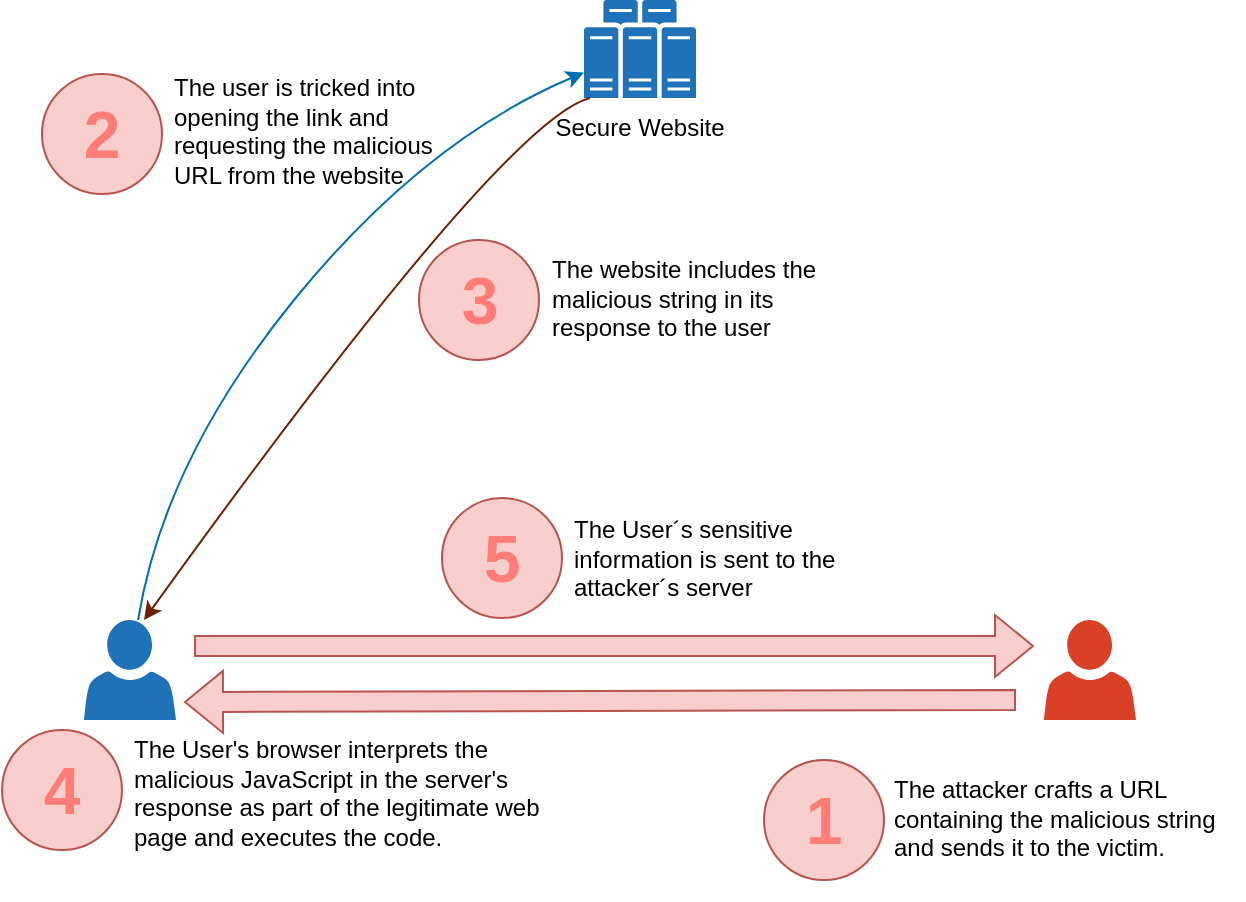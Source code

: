 <mxfile version="21.6.1" type="device">
  <diagram name="Side-1" id="NZKtHc8JouDEG-MxU4M3">
    <mxGraphModel dx="873" dy="475" grid="0" gridSize="10" guides="1" tooltips="1" connect="1" arrows="1" fold="1" page="1" pageScale="1" pageWidth="1169" pageHeight="827" math="0" shadow="0">
      <root>
        <mxCell id="0" />
        <mxCell id="1" parent="0" />
        <mxCell id="XdvBYJU34_IIMdK2Z1Uv-1" value="" style="sketch=0;pointerEvents=1;shadow=0;dashed=0;html=1;strokeColor=none;labelPosition=center;verticalLabelPosition=bottom;verticalAlign=top;outlineConnect=0;align=center;shape=mxgraph.office.users.user;fillColor=#2072B8;" vertex="1" parent="1">
          <mxGeometry x="331" y="410" width="46" height="50" as="geometry" />
        </mxCell>
        <mxCell id="XdvBYJU34_IIMdK2Z1Uv-2" value="" style="sketch=0;pointerEvents=1;shadow=0;dashed=0;html=1;strokeColor=none;labelPosition=center;verticalLabelPosition=bottom;verticalAlign=top;outlineConnect=0;align=center;shape=mxgraph.office.users.user;fillColor=#DA4026;" vertex="1" parent="1">
          <mxGeometry x="811" y="410" width="46" height="50" as="geometry" />
        </mxCell>
        <mxCell id="XdvBYJU34_IIMdK2Z1Uv-3" value="" style="endArrow=classic;html=1;rounded=0;shape=flexArrow;fillColor=#f8cecc;strokeColor=#b85450;" edge="1" parent="1">
          <mxGeometry width="50" height="50" relative="1" as="geometry">
            <mxPoint x="386" y="423" as="sourcePoint" />
            <mxPoint x="806" y="423" as="targetPoint" />
          </mxGeometry>
        </mxCell>
        <mxCell id="XdvBYJU34_IIMdK2Z1Uv-4" value="" style="endArrow=classic;html=1;rounded=0;shape=flexArrow;fillColor=#f8cecc;strokeColor=#b85450;" edge="1" parent="1">
          <mxGeometry width="50" height="50" relative="1" as="geometry">
            <mxPoint x="797" y="450" as="sourcePoint" />
            <mxPoint x="381" y="451" as="targetPoint" />
          </mxGeometry>
        </mxCell>
        <mxCell id="XdvBYJU34_IIMdK2Z1Uv-5" value="&lt;h1 style=&quot;line-height: 40%;&quot;&gt;&lt;span style=&quot;background-color: initial; font-size: 12px; font-weight: normal;&quot;&gt;The attacker crafts a URL containing the malicious string and sends it to the victim.&lt;/span&gt;&lt;br&gt;&lt;/h1&gt;" style="text;html=1;strokeColor=none;fillColor=none;spacing=5;spacingTop=-20;whiteSpace=wrap;overflow=hidden;rounded=0;" vertex="1" parent="1">
          <mxGeometry x="731" y="480" width="180" height="70" as="geometry" />
        </mxCell>
        <mxCell id="XdvBYJU34_IIMdK2Z1Uv-6" value="&lt;font color=&quot;#ff7c78&quot; style=&quot;font-size: 33px;&quot;&gt;&lt;b&gt;1&lt;/b&gt;&lt;/font&gt;" style="ellipse;whiteSpace=wrap;html=1;aspect=fixed;fillColor=#f8cecc;strokeColor=#b85450;" vertex="1" parent="1">
          <mxGeometry x="671" y="480" width="60" height="60" as="geometry" />
        </mxCell>
        <mxCell id="XdvBYJU34_IIMdK2Z1Uv-7" value="&lt;font color=&quot;#ff7c78&quot; style=&quot;font-size: 33px;&quot;&gt;&lt;b&gt;4&lt;/b&gt;&lt;/font&gt;" style="ellipse;whiteSpace=wrap;html=1;aspect=fixed;fillColor=#f8cecc;strokeColor=#b85450;" vertex="1" parent="1">
          <mxGeometry x="290" y="465" width="60" height="60" as="geometry" />
        </mxCell>
        <mxCell id="XdvBYJU34_IIMdK2Z1Uv-8" value="&lt;h1 style=&quot;line-height: 40%;&quot;&gt;&lt;span style=&quot;background-color: initial; font-size: 12px; font-weight: normal;&quot;&gt;The User&#39;s browser interprets the malicious JavaScript in the server&#39;s response as part of the legitimate web page and executes the code.&lt;/span&gt;&lt;br&gt;&lt;/h1&gt;" style="text;html=1;strokeColor=none;fillColor=none;spacing=5;spacingTop=-20;whiteSpace=wrap;overflow=hidden;rounded=0;" vertex="1" parent="1">
          <mxGeometry x="351" y="460" width="220" height="70" as="geometry" />
        </mxCell>
        <mxCell id="XdvBYJU34_IIMdK2Z1Uv-9" value="" style="sketch=0;pointerEvents=1;shadow=0;dashed=0;html=1;strokeColor=none;labelPosition=center;verticalLabelPosition=bottom;verticalAlign=top;outlineConnect=0;align=center;shape=mxgraph.office.servers.physical_host_farm;fillColor=#2072B8;" vertex="1" parent="1">
          <mxGeometry x="581" y="100" width="56" height="49" as="geometry" />
        </mxCell>
        <mxCell id="XdvBYJU34_IIMdK2Z1Uv-10" value="Secure Website" style="text;html=1;strokeColor=none;fillColor=none;align=center;verticalAlign=middle;whiteSpace=wrap;rounded=0;" vertex="1" parent="1">
          <mxGeometry x="559" y="149" width="100" height="30" as="geometry" />
        </mxCell>
        <mxCell id="XdvBYJU34_IIMdK2Z1Uv-12" value="" style="curved=1;endArrow=classic;html=1;rounded=0;fillColor=#1ba1e2;strokeColor=#006EAF;" edge="1" parent="1" source="XdvBYJU34_IIMdK2Z1Uv-1" target="XdvBYJU34_IIMdK2Z1Uv-9">
          <mxGeometry width="50" height="50" relative="1" as="geometry">
            <mxPoint x="351" y="400" as="sourcePoint" />
            <mxPoint x="381" y="240" as="targetPoint" />
            <Array as="points">
              <mxPoint x="371" y="330" />
              <mxPoint x="501" y="170" />
            </Array>
          </mxGeometry>
        </mxCell>
        <mxCell id="XdvBYJU34_IIMdK2Z1Uv-13" value="&lt;font color=&quot;#ff7c78&quot; style=&quot;font-size: 33px;&quot;&gt;&lt;b&gt;2&lt;/b&gt;&lt;/font&gt;" style="ellipse;whiteSpace=wrap;html=1;aspect=fixed;fillColor=#f8cecc;strokeColor=#b85450;" vertex="1" parent="1">
          <mxGeometry x="310" y="137" width="60" height="60" as="geometry" />
        </mxCell>
        <mxCell id="XdvBYJU34_IIMdK2Z1Uv-14" value="&lt;h1 style=&quot;line-height: 40%;&quot;&gt;&lt;span style=&quot;background-color: initial; font-size: 12px; font-weight: normal;&quot;&gt;The user is tricked into opening the link and requesting the malicious URL from the website&lt;/span&gt;&lt;br&gt;&lt;/h1&gt;" style="text;html=1;strokeColor=none;fillColor=none;spacing=5;spacingTop=-20;whiteSpace=wrap;overflow=hidden;rounded=0;" vertex="1" parent="1">
          <mxGeometry x="371" y="129" width="160" height="70" as="geometry" />
        </mxCell>
        <mxCell id="XdvBYJU34_IIMdK2Z1Uv-15" value="" style="curved=1;endArrow=classic;html=1;rounded=0;fillColor=#a0522d;strokeColor=#6D1F00;exitX=0.25;exitY=0;exitDx=0;exitDy=0;" edge="1" parent="1" source="XdvBYJU34_IIMdK2Z1Uv-10">
          <mxGeometry width="50" height="50" relative="1" as="geometry">
            <mxPoint x="681" y="190" as="sourcePoint" />
            <mxPoint x="361" y="410" as="targetPoint" />
            <Array as="points">
              <mxPoint x="541" y="160" />
            </Array>
          </mxGeometry>
        </mxCell>
        <mxCell id="XdvBYJU34_IIMdK2Z1Uv-16" value="&lt;h1 style=&quot;line-height: 40%;&quot;&gt;&lt;span style=&quot;background-color: initial; font-size: 12px; font-weight: normal;&quot;&gt;The website includes the malicious string in its response to the user&lt;/span&gt;&lt;br&gt;&lt;/h1&gt;" style="text;html=1;strokeColor=none;fillColor=none;spacing=5;spacingTop=-20;whiteSpace=wrap;overflow=hidden;rounded=0;" vertex="1" parent="1">
          <mxGeometry x="559.5" y="220" width="160" height="60" as="geometry" />
        </mxCell>
        <mxCell id="XdvBYJU34_IIMdK2Z1Uv-17" value="&lt;font color=&quot;#ff7c78&quot; style=&quot;font-size: 33px;&quot;&gt;&lt;b&gt;3&lt;/b&gt;&lt;/font&gt;" style="ellipse;whiteSpace=wrap;html=1;aspect=fixed;fillColor=#f8cecc;strokeColor=#b85450;" vertex="1" parent="1">
          <mxGeometry x="498.5" y="220" width="60" height="60" as="geometry" />
        </mxCell>
        <mxCell id="XdvBYJU34_IIMdK2Z1Uv-18" value="&lt;h1 style=&quot;line-height: 40%;&quot;&gt;&lt;span style=&quot;background-color: initial; font-size: 12px; font-weight: normal;&quot;&gt;The User´s sensitive information is sent to the attacker´s server&lt;/span&gt;&lt;br&gt;&lt;/h1&gt;" style="text;html=1;strokeColor=none;fillColor=none;spacing=5;spacingTop=-20;whiteSpace=wrap;overflow=hidden;rounded=0;" vertex="1" parent="1">
          <mxGeometry x="571" y="350" width="160" height="60" as="geometry" />
        </mxCell>
        <mxCell id="XdvBYJU34_IIMdK2Z1Uv-19" value="&lt;font color=&quot;#ff7c78&quot; style=&quot;font-size: 33px;&quot;&gt;&lt;b&gt;5&lt;/b&gt;&lt;/font&gt;" style="ellipse;whiteSpace=wrap;html=1;aspect=fixed;fillColor=#f8cecc;strokeColor=#b85450;" vertex="1" parent="1">
          <mxGeometry x="510" y="349" width="60" height="60" as="geometry" />
        </mxCell>
      </root>
    </mxGraphModel>
  </diagram>
</mxfile>

